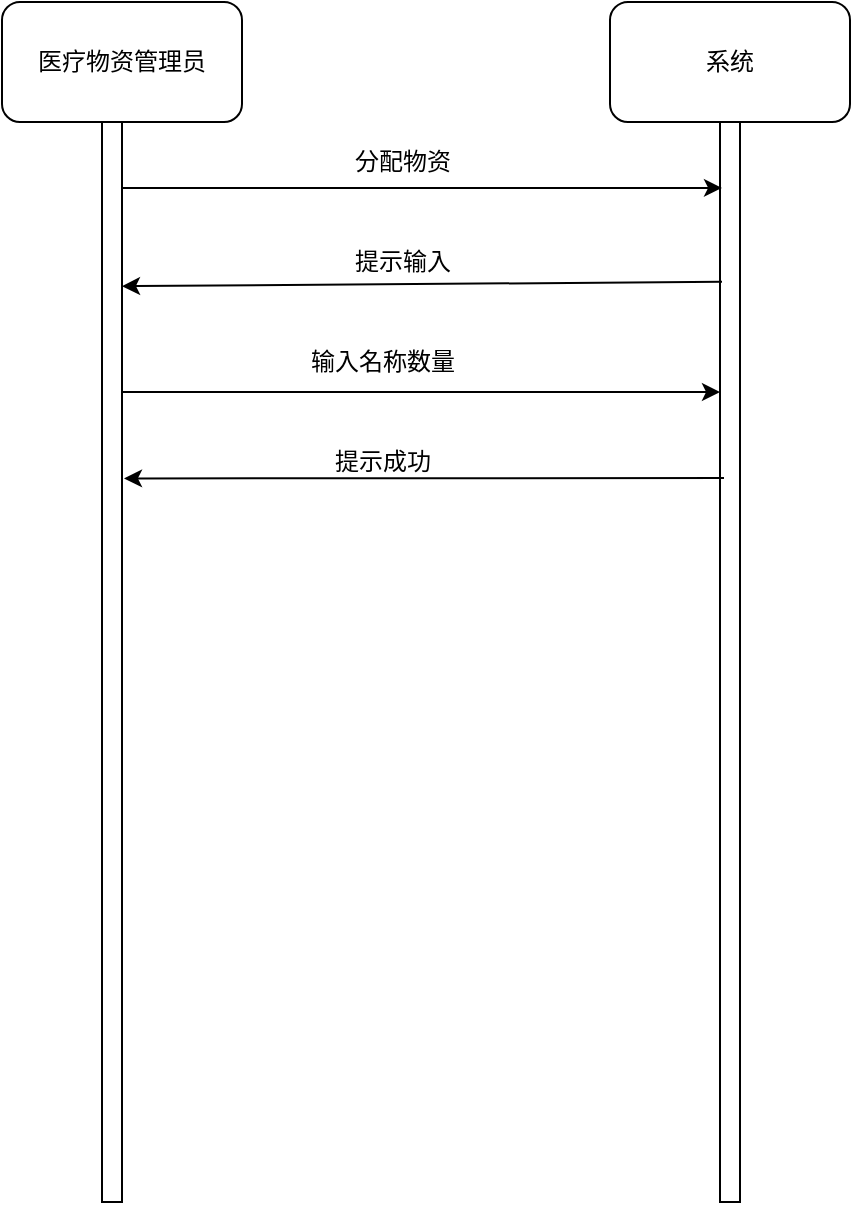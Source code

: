<mxfile version="13.8.0" type="github">
  <diagram id="O5ZxB66hao3qj8Sptzk_" name="第 1 页">
    <mxGraphModel dx="1422" dy="832" grid="1" gridSize="10" guides="1" tooltips="1" connect="1" arrows="1" fold="1" page="1" pageScale="1" pageWidth="827" pageHeight="1169" math="0" shadow="0">
      <root>
        <mxCell id="0" />
        <mxCell id="1" parent="0" />
        <mxCell id="ZO0kw7dgmr_aJT8GcJCk-1" value="医疗物资管理员" style="rounded=1;whiteSpace=wrap;html=1;" vertex="1" parent="1">
          <mxGeometry x="110" y="110" width="120" height="60" as="geometry" />
        </mxCell>
        <mxCell id="ZO0kw7dgmr_aJT8GcJCk-2" value="系统" style="rounded=1;whiteSpace=wrap;html=1;" vertex="1" parent="1">
          <mxGeometry x="414" y="110" width="120" height="60" as="geometry" />
        </mxCell>
        <mxCell id="ZO0kw7dgmr_aJT8GcJCk-4" value="" style="rounded=0;whiteSpace=wrap;html=1;" vertex="1" parent="1">
          <mxGeometry x="160" y="170" width="10" height="540" as="geometry" />
        </mxCell>
        <mxCell id="ZO0kw7dgmr_aJT8GcJCk-6" value="" style="rounded=0;whiteSpace=wrap;html=1;" vertex="1" parent="1">
          <mxGeometry x="469" y="170" width="10" height="540" as="geometry" />
        </mxCell>
        <mxCell id="ZO0kw7dgmr_aJT8GcJCk-7" value="" style="endArrow=classic;html=1;exitX=1;exitY=0.061;exitDx=0;exitDy=0;exitPerimeter=0;entryX=0.1;entryY=0.061;entryDx=0;entryDy=0;entryPerimeter=0;" edge="1" parent="1" source="ZO0kw7dgmr_aJT8GcJCk-4" target="ZO0kw7dgmr_aJT8GcJCk-6">
          <mxGeometry width="50" height="50" relative="1" as="geometry">
            <mxPoint x="390" y="450" as="sourcePoint" />
            <mxPoint x="440" y="400" as="targetPoint" />
          </mxGeometry>
        </mxCell>
        <mxCell id="ZO0kw7dgmr_aJT8GcJCk-8" value="分配物资" style="text;html=1;align=center;verticalAlign=middle;resizable=0;points=[];autosize=1;" vertex="1" parent="1">
          <mxGeometry x="280" y="180" width="60" height="20" as="geometry" />
        </mxCell>
        <mxCell id="ZO0kw7dgmr_aJT8GcJCk-10" value="" style="endArrow=classic;html=1;entryX=1;entryY=0.152;entryDx=0;entryDy=0;entryPerimeter=0;exitX=0.1;exitY=0.148;exitDx=0;exitDy=0;exitPerimeter=0;" edge="1" parent="1" source="ZO0kw7dgmr_aJT8GcJCk-6" target="ZO0kw7dgmr_aJT8GcJCk-4">
          <mxGeometry width="50" height="50" relative="1" as="geometry">
            <mxPoint x="390" y="450" as="sourcePoint" />
            <mxPoint x="440" y="400" as="targetPoint" />
          </mxGeometry>
        </mxCell>
        <mxCell id="ZO0kw7dgmr_aJT8GcJCk-11" value="提示输入" style="text;html=1;align=center;verticalAlign=middle;resizable=0;points=[];autosize=1;" vertex="1" parent="1">
          <mxGeometry x="280" y="230" width="60" height="20" as="geometry" />
        </mxCell>
        <mxCell id="ZO0kw7dgmr_aJT8GcJCk-12" value="" style="endArrow=classic;html=1;exitX=1;exitY=0.25;exitDx=0;exitDy=0;entryX=0;entryY=0.25;entryDx=0;entryDy=0;" edge="1" parent="1" source="ZO0kw7dgmr_aJT8GcJCk-4" target="ZO0kw7dgmr_aJT8GcJCk-6">
          <mxGeometry width="50" height="50" relative="1" as="geometry">
            <mxPoint x="390" y="450" as="sourcePoint" />
            <mxPoint x="440" y="400" as="targetPoint" />
          </mxGeometry>
        </mxCell>
        <mxCell id="ZO0kw7dgmr_aJT8GcJCk-13" value="输入名称数量" style="text;html=1;align=center;verticalAlign=middle;resizable=0;points=[];autosize=1;" vertex="1" parent="1">
          <mxGeometry x="255" y="280" width="90" height="20" as="geometry" />
        </mxCell>
        <mxCell id="ZO0kw7dgmr_aJT8GcJCk-14" value="" style="endArrow=classic;html=1;entryX=1.1;entryY=0.33;entryDx=0;entryDy=0;entryPerimeter=0;" edge="1" parent="1" target="ZO0kw7dgmr_aJT8GcJCk-4">
          <mxGeometry width="50" height="50" relative="1" as="geometry">
            <mxPoint x="471" y="348" as="sourcePoint" />
            <mxPoint x="440" y="400" as="targetPoint" />
          </mxGeometry>
        </mxCell>
        <mxCell id="ZO0kw7dgmr_aJT8GcJCk-15" value="提示成功" style="text;html=1;align=center;verticalAlign=middle;resizable=0;points=[];autosize=1;" vertex="1" parent="1">
          <mxGeometry x="270" y="330" width="60" height="20" as="geometry" />
        </mxCell>
      </root>
    </mxGraphModel>
  </diagram>
</mxfile>
